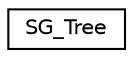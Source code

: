 digraph G
{
  edge [fontname="Helvetica",fontsize="10",labelfontname="Helvetica",labelfontsize="10"];
  node [fontname="Helvetica",fontsize="10",shape=record];
  rankdir=LR;
  Node1 [label="SG_Tree",height=0.2,width=0.4,color="black", fillcolor="white", style="filled",URL="$dd/d23/classSG__Tree.html"];
}
